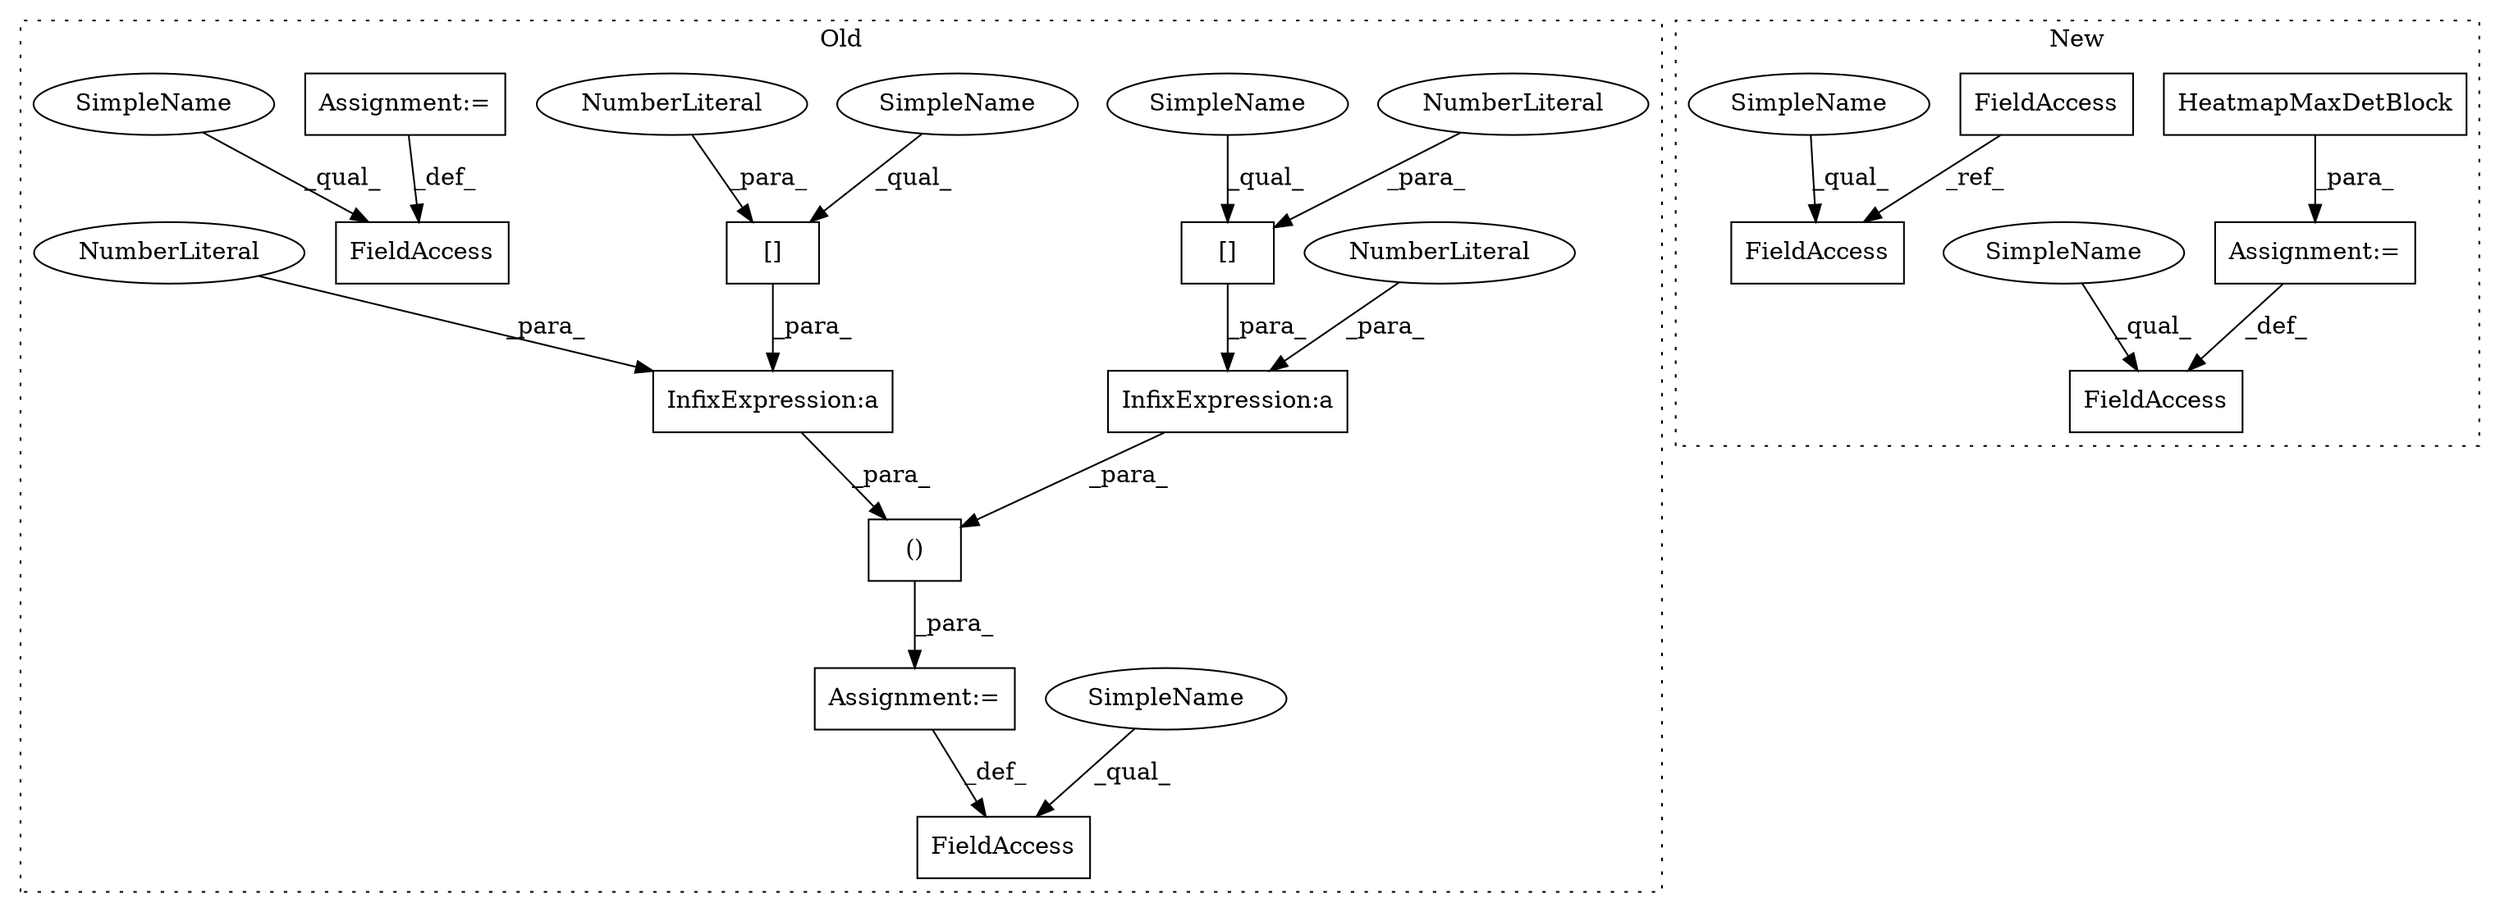 digraph G {
subgraph cluster0 {
1 [label="[]" a="2" s="1992,2001" l="8,1" shape="box"];
3 [label="InfixExpression:a" a="27" s="2002" l="3" shape="box"];
4 [label="()" a="106" s="1962" l="45" shape="box"];
5 [label="InfixExpression:a" a="27" s="1973" l="3" shape="box"];
6 [label="NumberLiteral" a="34" s="2005" l="1" shape="ellipse"];
7 [label="NumberLiteral" a="34" s="1976" l="1" shape="ellipse"];
8 [label="NumberLiteral" a="34" s="2000" l="1" shape="ellipse"];
9 [label="[]" a="2" s="1963,1972" l="8,1" shape="box"];
10 [label="NumberLiteral" a="34" s="1971" l="1" shape="ellipse"];
12 [label="FieldAccess" a="22" s="1943" l="13" shape="box"];
13 [label="FieldAccess" a="22" s="2367" l="16" shape="box"];
16 [label="Assignment:=" a="7" s="1956" l="6" shape="box"];
18 [label="Assignment:=" a="7" s="2383" l="1" shape="box"];
19 [label="SimpleName" a="42" s="1943" l="4" shape="ellipse"];
20 [label="SimpleName" a="42" s="2367" l="4" shape="ellipse"];
21 [label="SimpleName" a="42" s="1992" l="7" shape="ellipse"];
22 [label="SimpleName" a="42" s="1963" l="7" shape="ellipse"];
label = "Old";
style="dotted";
}
subgraph cluster1 {
2 [label="HeatmapMaxDetBlock" a="32" s="4466" l="20" shape="box"];
11 [label="FieldAccess" a="22" s="4445" l="20" shape="box"];
14 [label="FieldAccess" a="22" s="4040" l="12" shape="box"];
15 [label="FieldAccess" a="22" s="4365" l="12" shape="box"];
17 [label="Assignment:=" a="7" s="4465" l="1" shape="box"];
23 [label="SimpleName" a="42" s="4445" l="4" shape="ellipse"];
24 [label="SimpleName" a="42" s="4365" l="4" shape="ellipse"];
label = "New";
style="dotted";
}
1 -> 3 [label="_para_"];
2 -> 17 [label="_para_"];
3 -> 4 [label="_para_"];
4 -> 16 [label="_para_"];
5 -> 4 [label="_para_"];
6 -> 3 [label="_para_"];
7 -> 5 [label="_para_"];
8 -> 1 [label="_para_"];
9 -> 5 [label="_para_"];
10 -> 9 [label="_para_"];
14 -> 15 [label="_ref_"];
16 -> 12 [label="_def_"];
17 -> 11 [label="_def_"];
18 -> 13 [label="_def_"];
19 -> 12 [label="_qual_"];
20 -> 13 [label="_qual_"];
21 -> 1 [label="_qual_"];
22 -> 9 [label="_qual_"];
23 -> 11 [label="_qual_"];
24 -> 15 [label="_qual_"];
}